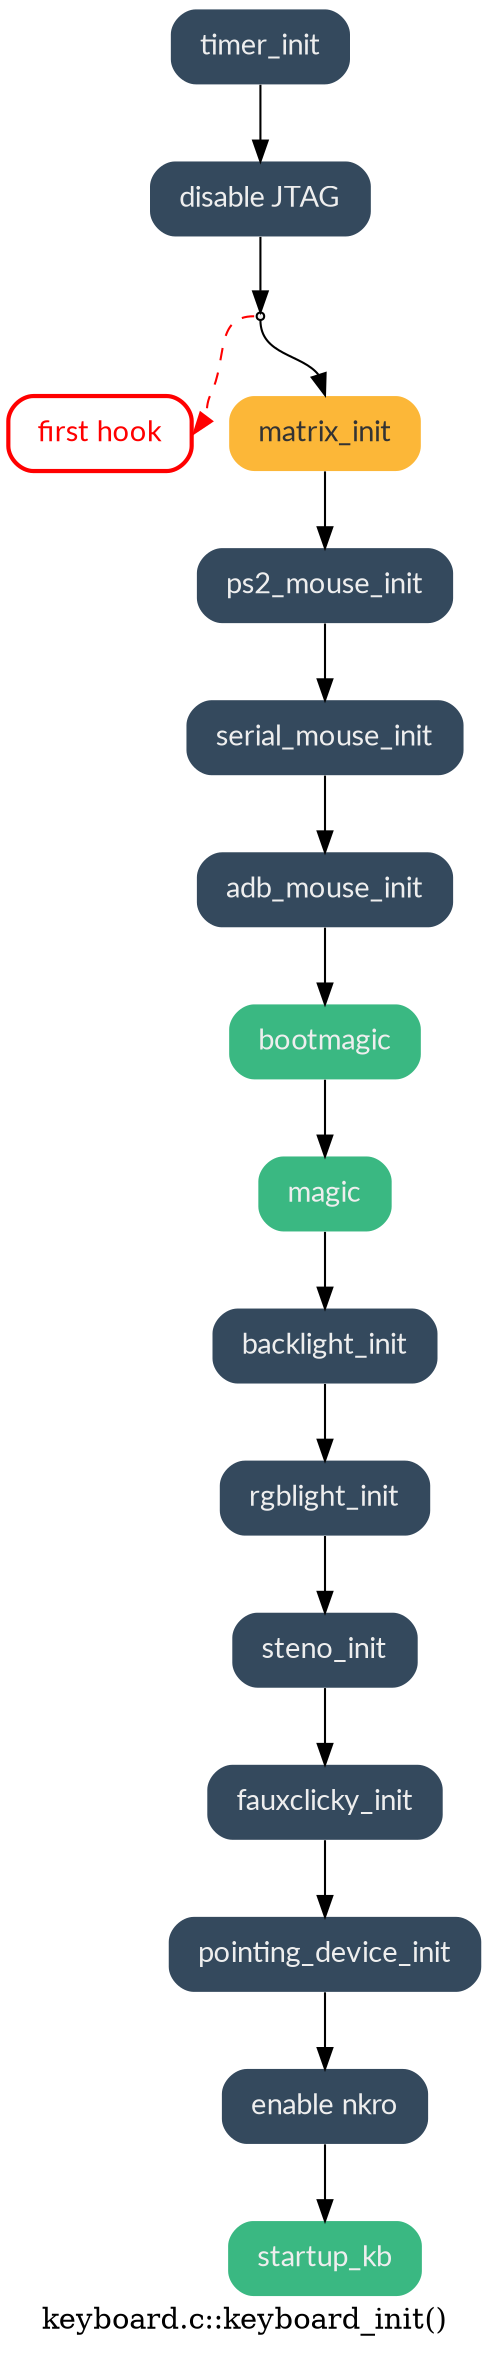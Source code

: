 digraph {
  node [shape=Mrecord,style="filled,setlinewidth(0)",fontcolor="#eeeeee",fillcolor="#34495D",fontname="Lato",margin="0.2,0.055"]
  "bootmagic" [fillcolor="#3ab882"]
  "magic" [fillcolor="#3ab882"]
  "startup_kb" [fillcolor="#3ab882"]
  "matrix_init" [fillcolor="#fcb738", fontcolor="#333333"]
  "" [fillcolor="#eeeeee",shape=point]
  "first hook" [fontcolor="red",fillcolor="none",style="none,setlinewidth(2)",color=red];
  label="keyboard.c::keyboard_init()";
  "timer_init" -> "disable JTAG";
  "disable JTAG" -> "";
  "":w -> "first hook":e [style=dashed,color=red];
  "":s -> "matrix_init":n;
  "matrix_init" -> "ps2_mouse_init";
  "ps2_mouse_init" -> "serial_mouse_init";
  "serial_mouse_init" -> "adb_mouse_init";
  "adb_mouse_init" -> "bootmagic";
  "bootmagic" -> "magic";
  "magic" -> "backlight_init";
  "backlight_init" -> "rgblight_init";
  "rgblight_init" -> "steno_init";
  "steno_init" -> "fauxclicky_init";
  "fauxclicky_init" -> "pointing_device_init";
  "pointing_device_init" -> "enable nkro";
  "enable nkro" -> "startup_kb";
}
